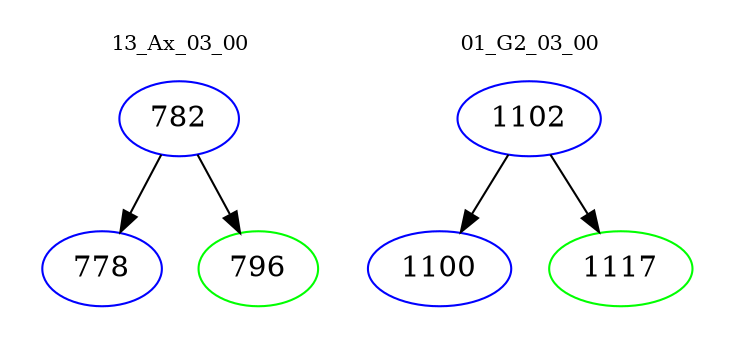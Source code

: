 digraph{
subgraph cluster_0 {
color = white
label = "13_Ax_03_00";
fontsize=10;
T0_782 [label="782", color="blue"]
T0_782 -> T0_778 [color="black"]
T0_778 [label="778", color="blue"]
T0_782 -> T0_796 [color="black"]
T0_796 [label="796", color="green"]
}
subgraph cluster_1 {
color = white
label = "01_G2_03_00";
fontsize=10;
T1_1102 [label="1102", color="blue"]
T1_1102 -> T1_1100 [color="black"]
T1_1100 [label="1100", color="blue"]
T1_1102 -> T1_1117 [color="black"]
T1_1117 [label="1117", color="green"]
}
}
